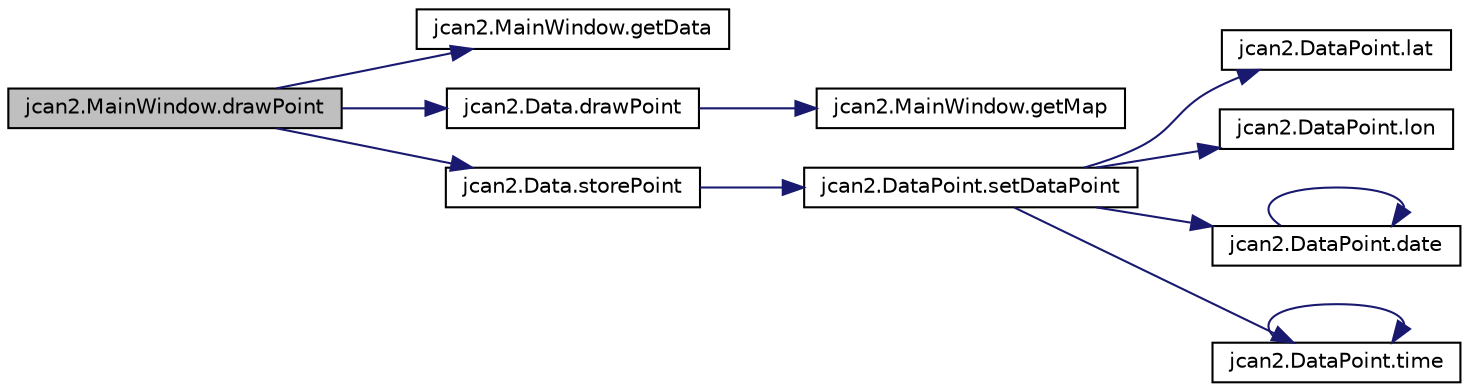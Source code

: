 digraph "jcan2.MainWindow.drawPoint"
{
  edge [fontname="Helvetica",fontsize="10",labelfontname="Helvetica",labelfontsize="10"];
  node [fontname="Helvetica",fontsize="10",shape=record];
  rankdir="LR";
  Node1 [label="jcan2.MainWindow.drawPoint",height=0.2,width=0.4,color="black", fillcolor="grey75", style="filled", fontcolor="black"];
  Node1 -> Node2 [color="midnightblue",fontsize="10",style="solid",fontname="Helvetica"];
  Node2 [label="jcan2.MainWindow.getData",height=0.2,width=0.4,color="black", fillcolor="white", style="filled",URL="$classjcan2_1_1_main_window.html#a17a976a3fb9eaf562f221e912d5d033c"];
  Node1 -> Node3 [color="midnightblue",fontsize="10",style="solid",fontname="Helvetica"];
  Node3 [label="jcan2.Data.drawPoint",height=0.2,width=0.4,color="black", fillcolor="white", style="filled",URL="$classjcan2_1_1_data.html#a00017ed648a26ffe91daa3d43b9e9452"];
  Node3 -> Node4 [color="midnightblue",fontsize="10",style="solid",fontname="Helvetica"];
  Node4 [label="jcan2.MainWindow.getMap",height=0.2,width=0.4,color="black", fillcolor="white", style="filled",URL="$classjcan2_1_1_main_window.html#a908cd7e289a6d50826c205c508d7b2d4"];
  Node1 -> Node5 [color="midnightblue",fontsize="10",style="solid",fontname="Helvetica"];
  Node5 [label="jcan2.Data.storePoint",height=0.2,width=0.4,color="black", fillcolor="white", style="filled",URL="$classjcan2_1_1_data.html#ab2d814a20d964fafc18e322961e7502d"];
  Node5 -> Node6 [color="midnightblue",fontsize="10",style="solid",fontname="Helvetica"];
  Node6 [label="jcan2.DataPoint.setDataPoint",height=0.2,width=0.4,color="black", fillcolor="white", style="filled",URL="$classjcan2_1_1_data_point.html#ac1d6de759e0647ce0622dcaece77f993"];
  Node6 -> Node7 [color="midnightblue",fontsize="10",style="solid",fontname="Helvetica"];
  Node7 [label="jcan2.DataPoint.lat",height=0.2,width=0.4,color="black", fillcolor="white", style="filled",URL="$classjcan2_1_1_data_point.html#a32e094bb9b899fda86e098089d211fbd"];
  Node6 -> Node8 [color="midnightblue",fontsize="10",style="solid",fontname="Helvetica"];
  Node8 [label="jcan2.DataPoint.lon",height=0.2,width=0.4,color="black", fillcolor="white", style="filled",URL="$classjcan2_1_1_data_point.html#a2f13156cea6b5bc87d55f31f14dafda4"];
  Node6 -> Node9 [color="midnightblue",fontsize="10",style="solid",fontname="Helvetica"];
  Node9 [label="jcan2.DataPoint.date",height=0.2,width=0.4,color="black", fillcolor="white", style="filled",URL="$classjcan2_1_1_data_point.html#a9d43fede68341ec6fcfc5fc34629c1db"];
  Node9 -> Node9 [color="midnightblue",fontsize="10",style="solid",fontname="Helvetica"];
  Node6 -> Node10 [color="midnightblue",fontsize="10",style="solid",fontname="Helvetica"];
  Node10 [label="jcan2.DataPoint.time",height=0.2,width=0.4,color="black", fillcolor="white", style="filled",URL="$classjcan2_1_1_data_point.html#a079673efabba1c06d85ba6e1d2ac5c97"];
  Node10 -> Node10 [color="midnightblue",fontsize="10",style="solid",fontname="Helvetica"];
}
